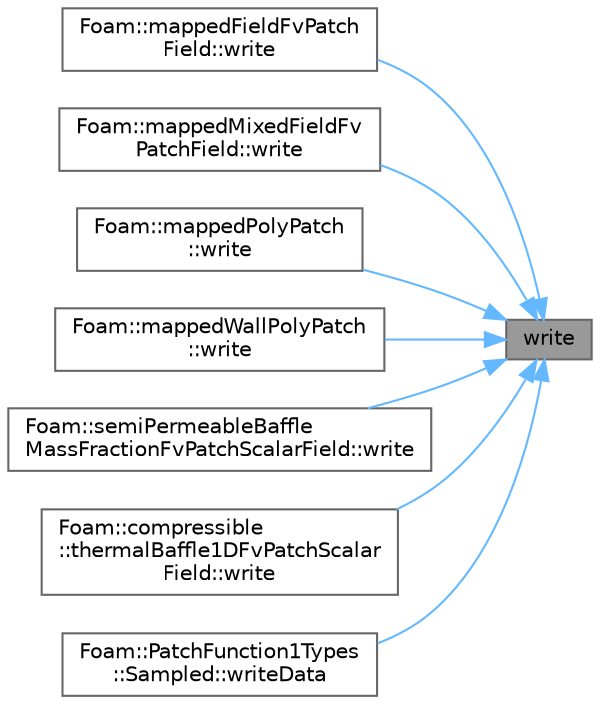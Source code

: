 digraph "write"
{
 // LATEX_PDF_SIZE
  bgcolor="transparent";
  edge [fontname=Helvetica,fontsize=10,labelfontname=Helvetica,labelfontsize=10];
  node [fontname=Helvetica,fontsize=10,shape=box,height=0.2,width=0.4];
  rankdir="RL";
  Node1 [id="Node000001",label="write",height=0.2,width=0.4,color="gray40", fillcolor="grey60", style="filled", fontcolor="black",tooltip=" "];
  Node1 -> Node2 [id="edge1_Node000001_Node000002",dir="back",color="steelblue1",style="solid",tooltip=" "];
  Node2 [id="Node000002",label="Foam::mappedFieldFvPatch\lField::write",height=0.2,width=0.4,color="grey40", fillcolor="white", style="filled",URL="$classFoam_1_1mappedFieldFvPatchField.html#a293fdfec8bdfbd5c3913ab4c9f3454ff",tooltip=" "];
  Node1 -> Node3 [id="edge2_Node000001_Node000003",dir="back",color="steelblue1",style="solid",tooltip=" "];
  Node3 [id="Node000003",label="Foam::mappedMixedFieldFv\lPatchField::write",height=0.2,width=0.4,color="grey40", fillcolor="white", style="filled",URL="$classFoam_1_1mappedMixedFieldFvPatchField.html#a293fdfec8bdfbd5c3913ab4c9f3454ff",tooltip=" "];
  Node1 -> Node4 [id="edge3_Node000001_Node000004",dir="back",color="steelblue1",style="solid",tooltip=" "];
  Node4 [id="Node000004",label="Foam::mappedPolyPatch\l::write",height=0.2,width=0.4,color="grey40", fillcolor="white", style="filled",URL="$classFoam_1_1mappedPolyPatch.html#a293fdfec8bdfbd5c3913ab4c9f3454ff",tooltip=" "];
  Node1 -> Node5 [id="edge4_Node000001_Node000005",dir="back",color="steelblue1",style="solid",tooltip=" "];
  Node5 [id="Node000005",label="Foam::mappedWallPolyPatch\l::write",height=0.2,width=0.4,color="grey40", fillcolor="white", style="filled",URL="$classFoam_1_1mappedWallPolyPatch.html#a293fdfec8bdfbd5c3913ab4c9f3454ff",tooltip=" "];
  Node1 -> Node6 [id="edge5_Node000001_Node000006",dir="back",color="steelblue1",style="solid",tooltip=" "];
  Node6 [id="Node000006",label="Foam::semiPermeableBaffle\lMassFractionFvPatchScalarField::write",height=0.2,width=0.4,color="grey40", fillcolor="white", style="filled",URL="$classFoam_1_1semiPermeableBaffleMassFractionFvPatchScalarField.html#a293fdfec8bdfbd5c3913ab4c9f3454ff",tooltip=" "];
  Node1 -> Node7 [id="edge6_Node000001_Node000007",dir="back",color="steelblue1",style="solid",tooltip=" "];
  Node7 [id="Node000007",label="Foam::compressible\l::thermalBaffle1DFvPatchScalar\lField::write",height=0.2,width=0.4,color="grey40", fillcolor="white", style="filled",URL="$classFoam_1_1compressible_1_1thermalBaffle1DFvPatchScalarField.html#a293fdfec8bdfbd5c3913ab4c9f3454ff",tooltip=" "];
  Node1 -> Node8 [id="edge7_Node000001_Node000008",dir="back",color="steelblue1",style="solid",tooltip=" "];
  Node8 [id="Node000008",label="Foam::PatchFunction1Types\l::Sampled::writeData",height=0.2,width=0.4,color="grey40", fillcolor="white", style="filled",URL="$classFoam_1_1PatchFunction1Types_1_1Sampled.html#a4a9a5e81ef203c89a365d47f0acc39b9",tooltip=" "];
}

